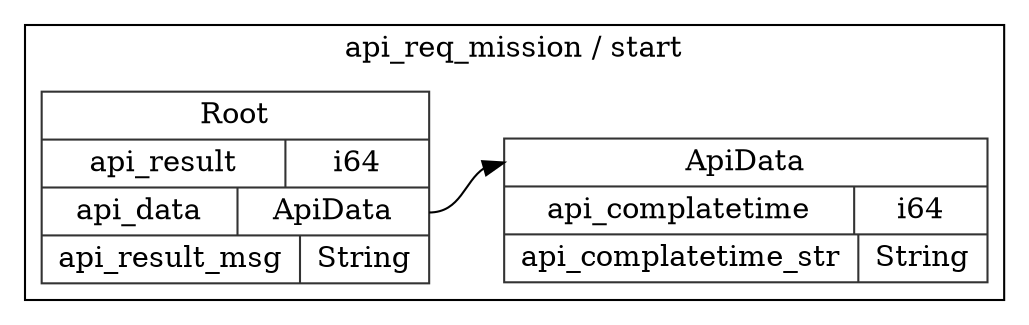 digraph {
  rankdir=LR;
  subgraph cluster_0 {
    label="api_req_mission / start";
    node [style="filled", color=white, style="solid", color=gray20];
    api_req_mission__start__ApiData [label="<ApiData> ApiData  | { api_complatetime | <api_complatetime> i64 } | { api_complatetime_str | <api_complatetime_str> String }", shape=record];
    api_req_mission__start__Root [label="<Root> Root  | { api_result | <api_result> i64 } | { api_data | <api_data> ApiData } | { api_result_msg | <api_result_msg> String }", shape=record];
    api_req_mission__start__Root:api_data:e -> api_req_mission__start__ApiData:ApiData:w;
  }
}
